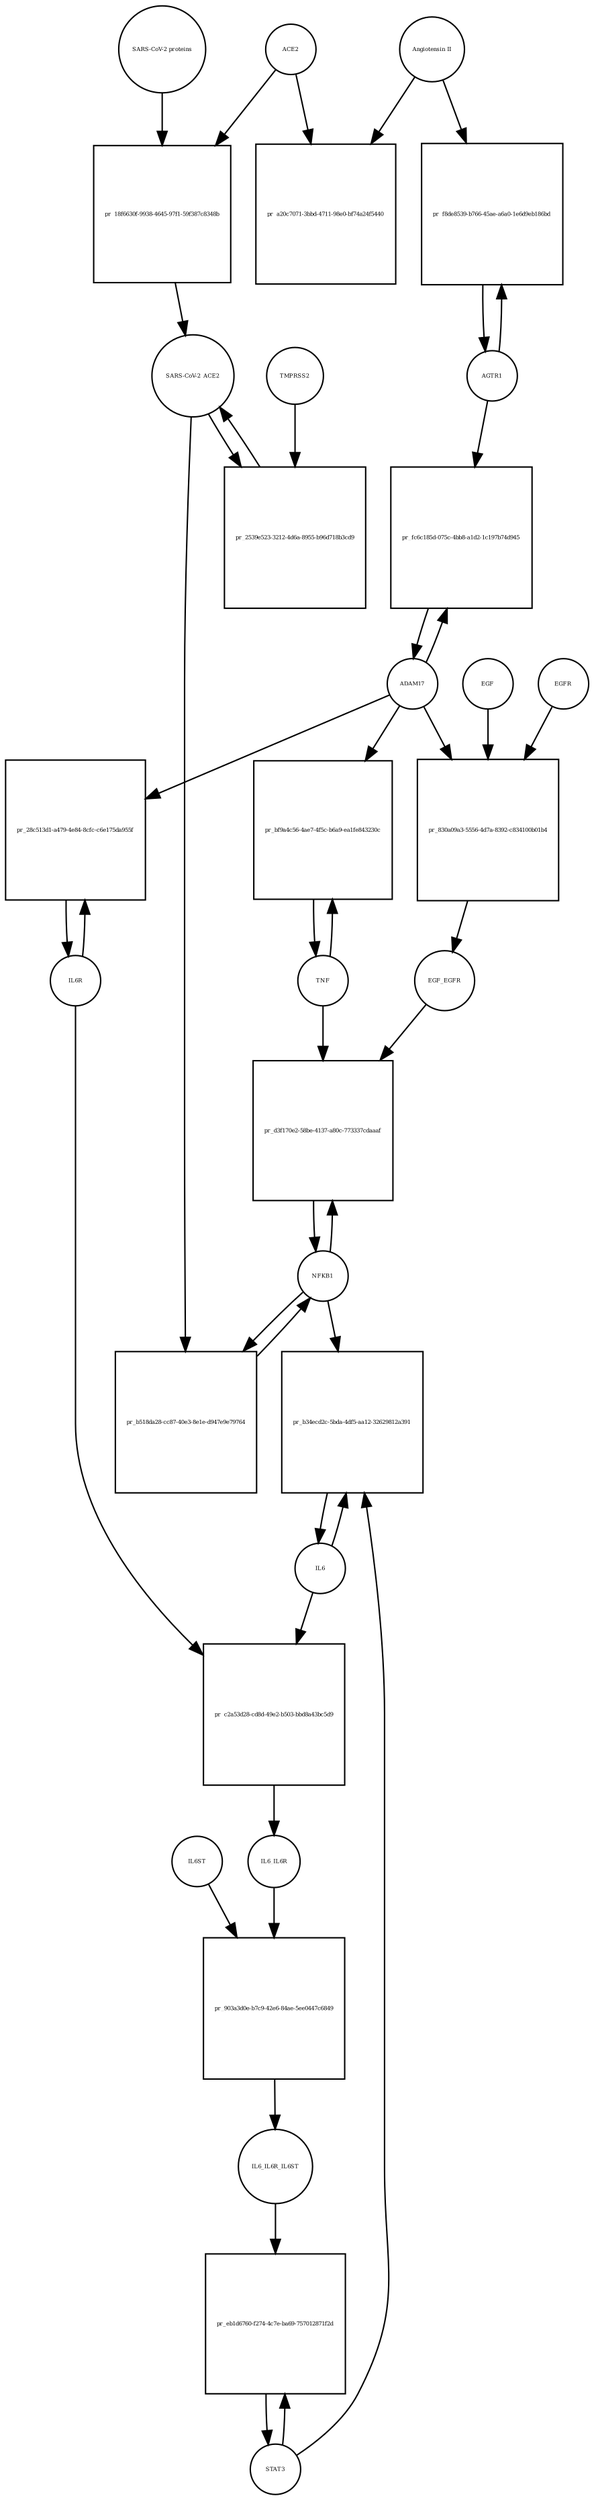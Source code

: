 strict digraph  {
"Angiotensin II" [annotation="", bipartite=0, cls="simple chemical", fontsize=4, label="Angiotensin II", shape=circle];
"pr_a20c7071-3bbd-4711-98e0-bf74a24f5440" [annotation="", bipartite=1, cls=process, fontsize=4, label="pr_a20c7071-3bbd-4711-98e0-bf74a24f5440", shape=square];
ACE2 [annotation="", bipartite=0, cls=macromolecule, fontsize=4, label=ACE2, shape=circle];
"pr_18f6630f-9938-4645-97f1-59f387c8348b" [annotation="", bipartite=1, cls=process, fontsize=4, label="pr_18f6630f-9938-4645-97f1-59f387c8348b", shape=square];
"SARS-CoV-2_ACE2" [annotation="", bipartite=0, cls=complex, fontsize=4, label="SARS-CoV-2_ACE2", shape=circle];
"SARS-CoV-2 proteins" [annotation="", bipartite=0, cls=macromolecule, fontsize=4, label="SARS-CoV-2 proteins", shape=circle];
"pr_2539e523-3212-4d6a-8955-b96d718b3cd9" [annotation="", bipartite=1, cls=process, fontsize=4, label="pr_2539e523-3212-4d6a-8955-b96d718b3cd9", shape=square];
TMPRSS2 [annotation="", bipartite=0, cls=macromolecule, fontsize=4, label=TMPRSS2, shape=circle];
NFKB1 [annotation="", bipartite=0, cls=macromolecule, fontsize=4, label=NFKB1, shape=circle];
"pr_b518da28-cc87-40e3-8e1e-d947e9e79764" [annotation="", bipartite=1, cls=process, fontsize=4, label="pr_b518da28-cc87-40e3-8e1e-d947e9e79764", shape=square];
"pr_d3f170e2-58be-4137-a80c-773337cdaaaf" [annotation="", bipartite=1, cls=process, fontsize=4, label="pr_d3f170e2-58be-4137-a80c-773337cdaaaf", shape=square];
EGF_EGFR [annotation="", bipartite=0, cls=complex, fontsize=4, label=EGF_EGFR, shape=circle];
TNF [annotation="", bipartite=0, cls=macromolecule, fontsize=4, label=TNF, shape=circle];
AGTR1 [annotation="", bipartite=0, cls=macromolecule, fontsize=4, label=AGTR1, shape=circle];
"pr_f8de8539-b766-45ae-a6a0-1e6d9eb186bd" [annotation="", bipartite=1, cls=process, fontsize=4, label="pr_f8de8539-b766-45ae-a6a0-1e6d9eb186bd", shape=square];
ADAM17 [annotation="", bipartite=0, cls=macromolecule, fontsize=4, label=ADAM17, shape=circle];
"pr_fc6c185d-075c-4bb8-a1d2-1c197b74d945" [annotation="", bipartite=1, cls=process, fontsize=4, label="pr_fc6c185d-075c-4bb8-a1d2-1c197b74d945", shape=square];
IL6R [annotation="", bipartite=0, cls=macromolecule, fontsize=4, label=IL6R, shape=circle];
"pr_28c513d1-a479-4e84-8cfc-c6e175da955f" [annotation="", bipartite=1, cls=process, fontsize=4, label="pr_28c513d1-a479-4e84-8cfc-c6e175da955f", shape=square];
EGFR [annotation="", bipartite=0, cls=macromolecule, fontsize=4, label=EGFR, shape=circle];
"pr_830a09a3-5556-4d7a-8392-c834100b01b4" [annotation="", bipartite=1, cls=process, fontsize=4, label="pr_830a09a3-5556-4d7a-8392-c834100b01b4", shape=square];
EGF [annotation="", bipartite=0, cls=macromolecule, fontsize=4, label=EGF, shape=circle];
"pr_bf9a4c56-4ae7-4f5c-b6a9-ea1fe843230c" [annotation="", bipartite=1, cls=process, fontsize=4, label="pr_bf9a4c56-4ae7-4f5c-b6a9-ea1fe843230c", shape=square];
"pr_c2a53d28-cd8d-49e2-b503-bbd8a43bc5d9" [annotation="", bipartite=1, cls=process, fontsize=4, label="pr_c2a53d28-cd8d-49e2-b503-bbd8a43bc5d9", shape=square];
IL6_IL6R [annotation="", bipartite=0, cls=complex, fontsize=4, label=IL6_IL6R, shape=circle];
IL6 [annotation="", bipartite=0, cls=macromolecule, fontsize=4, label=IL6, shape=circle];
"pr_903a3d0e-b7c9-42e6-84ae-5ee0447c6849" [annotation="", bipartite=1, cls=process, fontsize=4, label="pr_903a3d0e-b7c9-42e6-84ae-5ee0447c6849", shape=square];
IL6_IL6R_IL6ST [annotation="", bipartite=0, cls=complex, fontsize=4, label=IL6_IL6R_IL6ST, shape=circle];
IL6ST [annotation="", bipartite=0, cls=macromolecule, fontsize=4, label=IL6ST, shape=circle];
STAT3 [annotation="", bipartite=0, cls=macromolecule, fontsize=4, label=STAT3, shape=circle];
"pr_eb1d6760-f274-4c7e-ba69-757012871f2d" [annotation="", bipartite=1, cls=process, fontsize=4, label="pr_eb1d6760-f274-4c7e-ba69-757012871f2d", shape=square];
"pr_b34ecd2c-5bda-4df5-aa12-32629812a391" [annotation="", bipartite=1, cls=process, fontsize=4, label="pr_b34ecd2c-5bda-4df5-aa12-32629812a391", shape=square];
"Angiotensin II" -> "pr_a20c7071-3bbd-4711-98e0-bf74a24f5440"  [annotation="", interaction_type=consumption];
"Angiotensin II" -> "pr_f8de8539-b766-45ae-a6a0-1e6d9eb186bd"  [annotation="", interaction_type=catalysis];
ACE2 -> "pr_a20c7071-3bbd-4711-98e0-bf74a24f5440"  [annotation="", interaction_type=catalysis];
ACE2 -> "pr_18f6630f-9938-4645-97f1-59f387c8348b"  [annotation="", interaction_type=consumption];
"pr_18f6630f-9938-4645-97f1-59f387c8348b" -> "SARS-CoV-2_ACE2"  [annotation="", interaction_type=production];
"SARS-CoV-2_ACE2" -> "pr_2539e523-3212-4d6a-8955-b96d718b3cd9"  [annotation="", interaction_type=consumption];
"SARS-CoV-2_ACE2" -> "pr_b518da28-cc87-40e3-8e1e-d947e9e79764"  [annotation="", interaction_type=stimulation];
"SARS-CoV-2 proteins" -> "pr_18f6630f-9938-4645-97f1-59f387c8348b"  [annotation="", interaction_type=consumption];
"pr_2539e523-3212-4d6a-8955-b96d718b3cd9" -> "SARS-CoV-2_ACE2"  [annotation="", interaction_type=production];
TMPRSS2 -> "pr_2539e523-3212-4d6a-8955-b96d718b3cd9"  [annotation="", interaction_type=consumption];
NFKB1 -> "pr_b518da28-cc87-40e3-8e1e-d947e9e79764"  [annotation="", interaction_type=consumption];
NFKB1 -> "pr_d3f170e2-58be-4137-a80c-773337cdaaaf"  [annotation="", interaction_type=consumption];
NFKB1 -> "pr_b34ecd2c-5bda-4df5-aa12-32629812a391"  [annotation="", interaction_type=stimulation];
"pr_b518da28-cc87-40e3-8e1e-d947e9e79764" -> NFKB1  [annotation="", interaction_type=production];
"pr_d3f170e2-58be-4137-a80c-773337cdaaaf" -> NFKB1  [annotation="", interaction_type=production];
EGF_EGFR -> "pr_d3f170e2-58be-4137-a80c-773337cdaaaf"  [annotation="", interaction_type=stimulation];
TNF -> "pr_d3f170e2-58be-4137-a80c-773337cdaaaf"  [annotation="", interaction_type=stimulation];
TNF -> "pr_bf9a4c56-4ae7-4f5c-b6a9-ea1fe843230c"  [annotation="", interaction_type=consumption];
AGTR1 -> "pr_f8de8539-b766-45ae-a6a0-1e6d9eb186bd"  [annotation="", interaction_type=consumption];
AGTR1 -> "pr_fc6c185d-075c-4bb8-a1d2-1c197b74d945"  [annotation="", interaction_type=catalysis];
"pr_f8de8539-b766-45ae-a6a0-1e6d9eb186bd" -> AGTR1  [annotation="", interaction_type=production];
ADAM17 -> "pr_fc6c185d-075c-4bb8-a1d2-1c197b74d945"  [annotation="", interaction_type=consumption];
ADAM17 -> "pr_28c513d1-a479-4e84-8cfc-c6e175da955f"  [annotation="", interaction_type=catalysis];
ADAM17 -> "pr_830a09a3-5556-4d7a-8392-c834100b01b4"  [annotation="", interaction_type=stimulation];
ADAM17 -> "pr_bf9a4c56-4ae7-4f5c-b6a9-ea1fe843230c"  [annotation="", interaction_type=catalysis];
"pr_fc6c185d-075c-4bb8-a1d2-1c197b74d945" -> ADAM17  [annotation="", interaction_type=production];
IL6R -> "pr_28c513d1-a479-4e84-8cfc-c6e175da955f"  [annotation="", interaction_type=consumption];
IL6R -> "pr_c2a53d28-cd8d-49e2-b503-bbd8a43bc5d9"  [annotation="", interaction_type=consumption];
"pr_28c513d1-a479-4e84-8cfc-c6e175da955f" -> IL6R  [annotation="", interaction_type=production];
EGFR -> "pr_830a09a3-5556-4d7a-8392-c834100b01b4"  [annotation="", interaction_type=consumption];
"pr_830a09a3-5556-4d7a-8392-c834100b01b4" -> EGF_EGFR  [annotation="", interaction_type=production];
EGF -> "pr_830a09a3-5556-4d7a-8392-c834100b01b4"  [annotation="", interaction_type=consumption];
"pr_bf9a4c56-4ae7-4f5c-b6a9-ea1fe843230c" -> TNF  [annotation="", interaction_type=production];
"pr_c2a53d28-cd8d-49e2-b503-bbd8a43bc5d9" -> IL6_IL6R  [annotation="", interaction_type=production];
IL6_IL6R -> "pr_903a3d0e-b7c9-42e6-84ae-5ee0447c6849"  [annotation="", interaction_type=consumption];
IL6 -> "pr_c2a53d28-cd8d-49e2-b503-bbd8a43bc5d9"  [annotation="", interaction_type=consumption];
IL6 -> "pr_b34ecd2c-5bda-4df5-aa12-32629812a391"  [annotation="", interaction_type=consumption];
"pr_903a3d0e-b7c9-42e6-84ae-5ee0447c6849" -> IL6_IL6R_IL6ST  [annotation="", interaction_type=production];
IL6_IL6R_IL6ST -> "pr_eb1d6760-f274-4c7e-ba69-757012871f2d"  [annotation="", interaction_type=catalysis];
IL6ST -> "pr_903a3d0e-b7c9-42e6-84ae-5ee0447c6849"  [annotation="", interaction_type=consumption];
STAT3 -> "pr_eb1d6760-f274-4c7e-ba69-757012871f2d"  [annotation="", interaction_type=consumption];
STAT3 -> "pr_b34ecd2c-5bda-4df5-aa12-32629812a391"  [annotation="", interaction_type=stimulation];
"pr_eb1d6760-f274-4c7e-ba69-757012871f2d" -> STAT3  [annotation="", interaction_type=production];
"pr_b34ecd2c-5bda-4df5-aa12-32629812a391" -> IL6  [annotation="", interaction_type=production];
}
